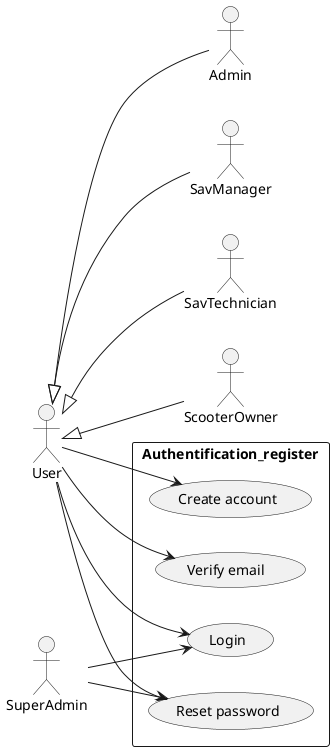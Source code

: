 @startuml auth_register_use_case
left to right direction
skinparam packageStyle rect
skinparam shadowing false

actor User as u 
actor SuperAdmin as sa
actor Admin as a
actor SavManager as sm
actor SavTechnician as st
actor ScooterOwner as so


u <|-- a
u <|-- sm
u <|-- st
u <|-- so
package Authentification_register  {
( Login ) as lgn
( Create account ) as ca
( Verify email  ) as ve
( Reset password ) as rp
}

left to right direction
sa --> rp
sa --> lgn
u --> ca
u --> lgn
u --> ve
u --> rp

@enduml